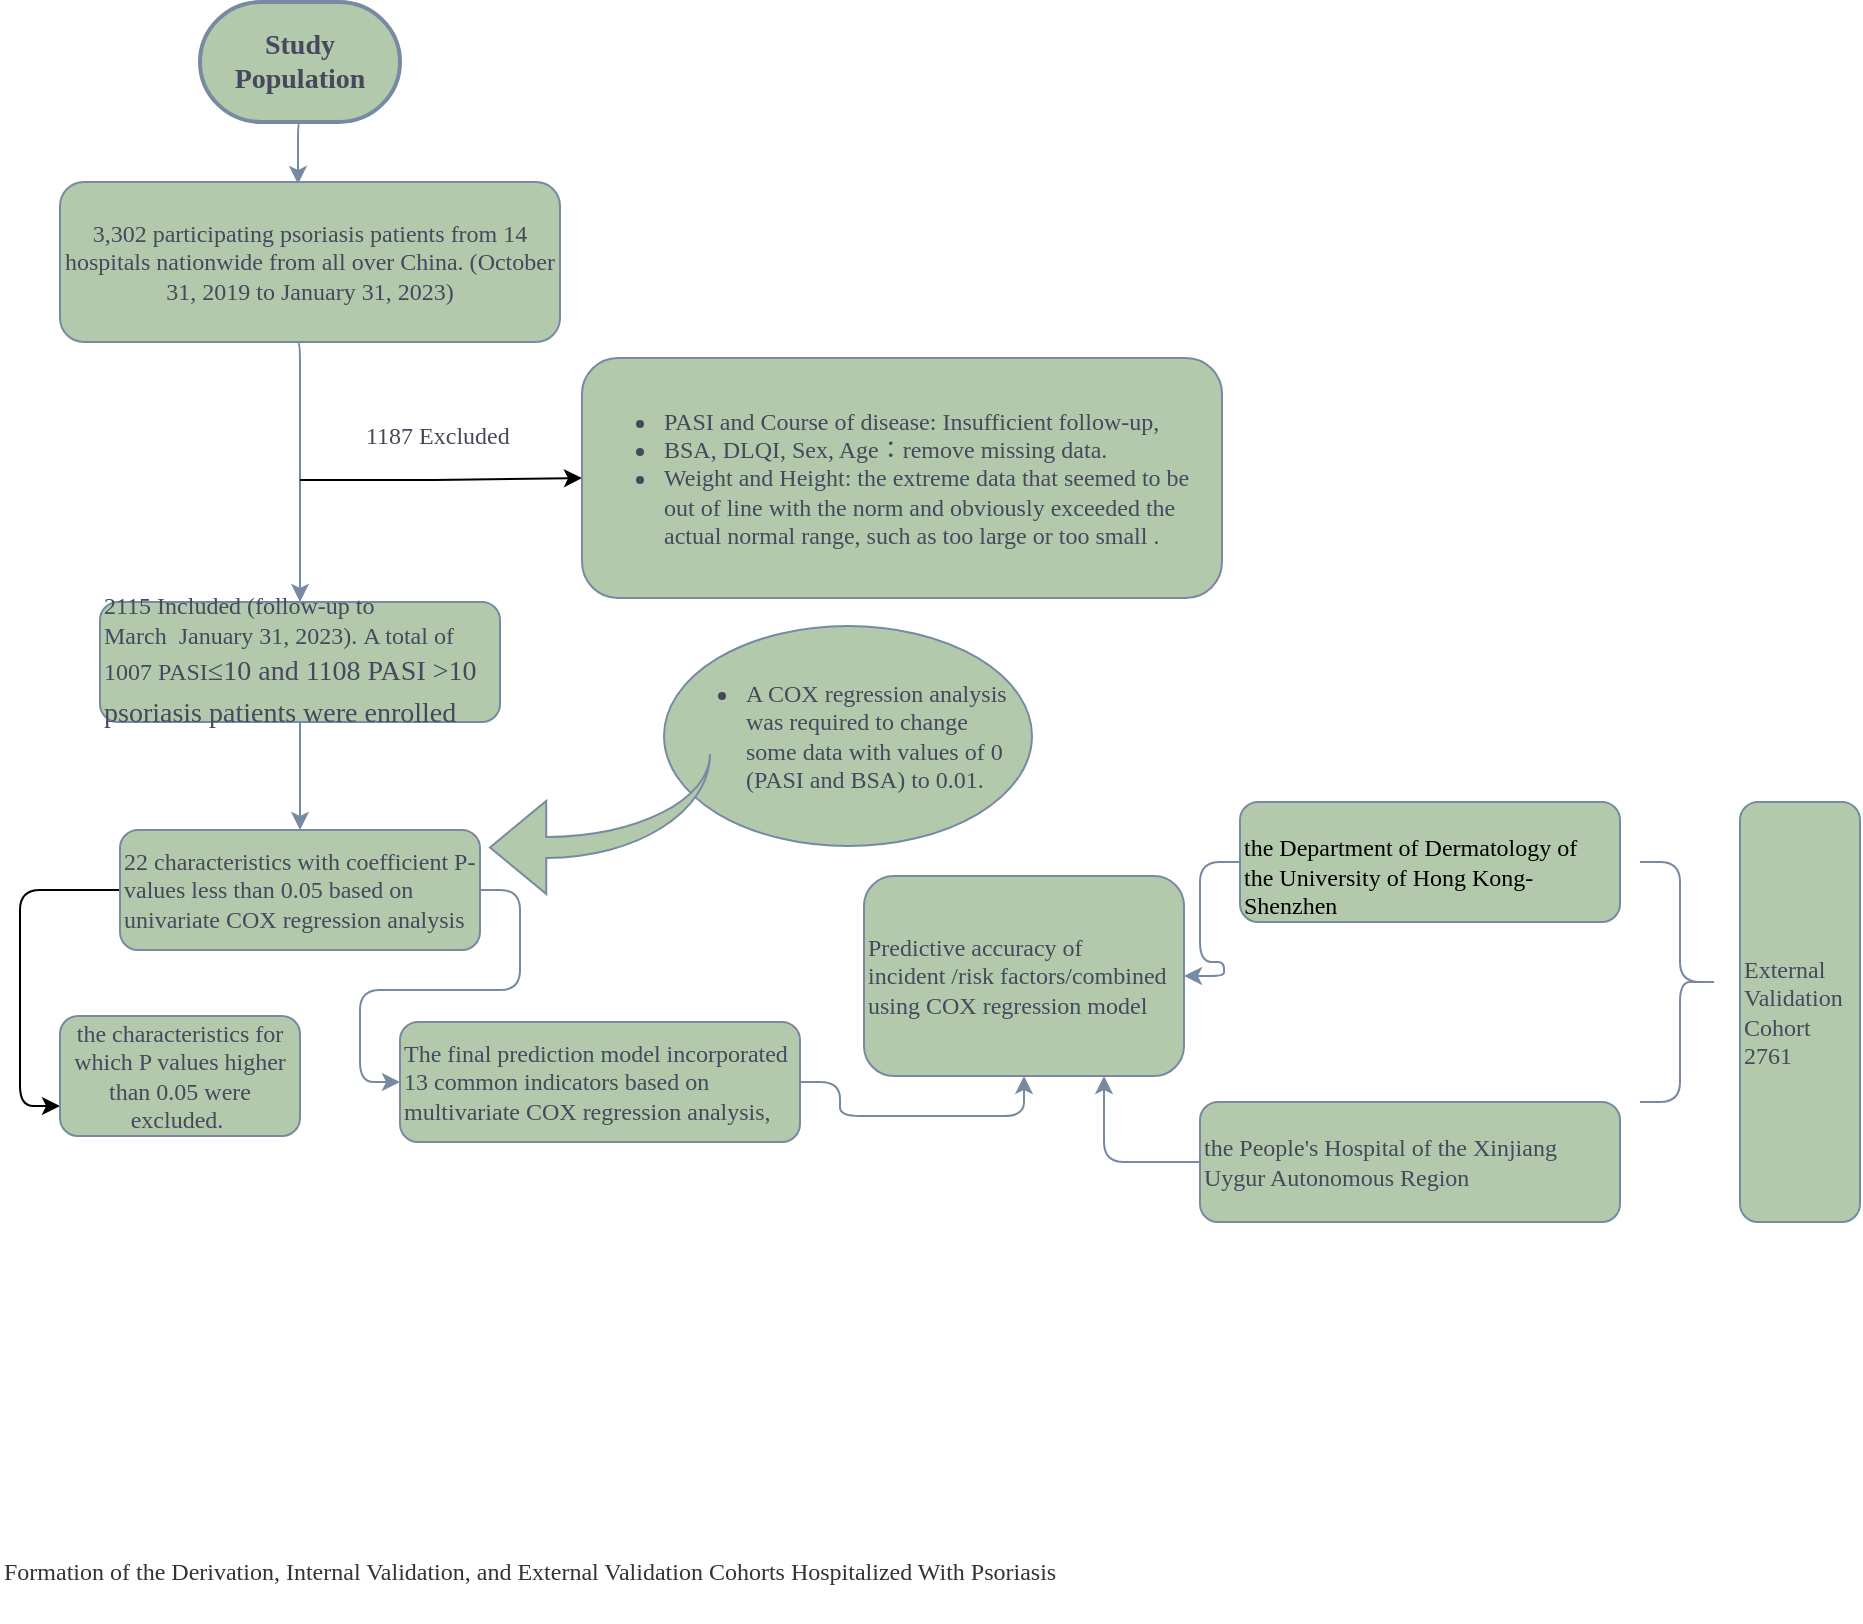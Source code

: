 <mxfile version="21.1.7" type="github">
  <diagram name="第 1 页" id="U4mesdBTffYrPHzzo0_h">
    <mxGraphModel dx="1018" dy="490" grid="0" gridSize="10" guides="1" tooltips="1" connect="1" arrows="1" fold="1" page="1" pageScale="1" pageWidth="1169" pageHeight="827" math="0" shadow="0">
      <root>
        <mxCell id="0" />
        <mxCell id="1" parent="0" />
        <mxCell id="yFWF_R06-EUS3LjBShWH-6" style="edgeStyle=orthogonalEdgeStyle;rounded=1;orthogonalLoop=1;jettySize=auto;html=1;exitX=0.5;exitY=1;exitDx=0;exitDy=0;fontFamily=Times New Roman;labelBackgroundColor=none;verticalAlign=middle;labelBorderColor=none;strokeColor=#788AA3;fontColor=default;" edge="1" parent="1" target="yFWF_R06-EUS3LjBShWH-2">
          <mxGeometry relative="1" as="geometry">
            <mxPoint x="259.0" y="201" as="sourcePoint" />
            <Array as="points">
              <mxPoint x="260" y="280" />
              <mxPoint x="260" y="280" />
            </Array>
          </mxGeometry>
        </mxCell>
        <mxCell id="yFWF_R06-EUS3LjBShWH-2" value="2115 Included (follow-up to March&amp;nbsp;&amp;nbsp;January 31, 2023).&amp;nbsp;A total of 1007 PASI&lt;span style=&quot;font-size:10.5pt;mso-bidi-font-size:12.0pt;line-height:150%;font-family:&lt;br/&gt;宋体;mso-ascii-font-family:&amp;quot;Times New Roman&amp;quot;;mso-fareast-theme-font:minor-fareast;&lt;br/&gt;mso-hansi-font-family:&amp;quot;Times New Roman&amp;quot;;mso-bidi-font-family:&amp;quot;Times New Roman&amp;quot;;&lt;br/&gt;mso-bidi-theme-font:minor-bidi;mso-font-kerning:1.0pt;mso-ansi-language:EN-US;&lt;br/&gt;mso-fareast-language:ZH-CN;mso-bidi-language:AR-SA&quot; lang=&quot;ZH-CN&quot;&gt;≤&lt;/span&gt;&lt;span style=&quot;font-size:10.5pt;mso-bidi-font-size:12.0pt;line-height:150%;font-family:&lt;br/&gt;&amp;quot;Times New Roman&amp;quot;,serif;mso-fareast-font-family:宋体;mso-fareast-theme-font:minor-fareast;&lt;br/&gt;mso-bidi-theme-font:minor-bidi;mso-font-kerning:1.0pt;mso-ansi-language:EN-US;&lt;br/&gt;mso-fareast-language:ZH-CN;mso-bidi-language:AR-SA&quot;&gt;10 and 1108 PASI &amp;gt;10&lt;br/&gt;psoriasis patients were enrolled&lt;/span&gt;" style="rounded=1;whiteSpace=wrap;html=1;fontFamily=Times New Roman;labelBackgroundColor=none;verticalAlign=middle;labelBorderColor=none;fillColor=#B2C9AB;strokeColor=#788AA3;fontColor=#46495D;container=0;align=left;" vertex="1" parent="1">
          <mxGeometry x="160" y="330" width="200" height="60" as="geometry" />
        </mxCell>
        <mxCell id="yFWF_R06-EUS3LjBShWH-3" value="&lt;font color=&quot;#333333&quot;&gt;Formation of the Derivation, Internal Validation, and External Validation Cohorts Hospitalized With Psoriasis&lt;/font&gt;" style="text;whiteSpace=wrap;html=1;fontFamily=Times New Roman;labelBackgroundColor=none;verticalAlign=middle;labelBorderColor=none;fontColor=#46495D;rounded=1;container=0;" vertex="1" parent="1">
          <mxGeometry x="110" y="790" width="560" height="50" as="geometry" />
        </mxCell>
        <mxCell id="yFWF_R06-EUS3LjBShWH-7" value="" style="endArrow=classic;html=1;rounded=1;entryX=0;entryY=0.5;entryDx=0;entryDy=0;fontFamily=Times New Roman;labelBackgroundColor=none;verticalAlign=middle;labelBorderColor=none;strokeColor=#000000;fontColor=default;" edge="1" parent="1" target="yFWF_R06-EUS3LjBShWH-55">
          <mxGeometry width="50" height="50" relative="1" as="geometry">
            <mxPoint x="260" y="269" as="sourcePoint" />
            <mxPoint x="400.0" y="268.0" as="targetPoint" />
            <Array as="points">
              <mxPoint x="327" y="269" />
            </Array>
          </mxGeometry>
        </mxCell>
        <mxCell id="yFWF_R06-EUS3LjBShWH-22" value="External Validation Cohort&lt;br&gt;2761" style="rounded=1;whiteSpace=wrap;html=1;align=left;direction=south;fontFamily=Times New Roman;labelBackgroundColor=none;verticalAlign=middle;labelBorderColor=none;fillColor=#B2C9AB;strokeColor=#788AA3;fontColor=#46495D;container=0;" vertex="1" parent="1">
          <mxGeometry x="980" y="430" width="60" height="210" as="geometry" />
        </mxCell>
        <mxCell id="yFWF_R06-EUS3LjBShWH-23" value="&lt;br&gt;&lt;span style=&quot;border-color: var(--border-color); color: rgb(0, 0, 0); font-size: 12px; font-style: normal; font-variant-ligatures: normal; font-variant-caps: normal; font-weight: 400; letter-spacing: normal; orphans: 2; text-indent: 0px; text-transform: none; widows: 2; word-spacing: 0px; -webkit-text-stroke-width: 0px; text-decoration-thickness: initial; text-decoration-style: initial; text-decoration-color: initial; float: none; display: inline !important;&quot;&gt;the Department of Dermatology of the&amp;nbsp;&lt;/span&gt;&lt;span style=&quot;border-color: var(--border-color); color: rgb(0, 0, 0); font-size: 12px; font-style: normal; font-variant-ligatures: normal; font-variant-caps: normal; font-weight: 400; letter-spacing: normal; orphans: 2; text-indent: 0px; text-transform: none; widows: 2; word-spacing: 0px; -webkit-text-stroke-width: 0px; text-decoration-thickness: initial; text-decoration-style: initial; text-decoration-color: initial; float: none; display: inline !important;&quot;&gt;University of Hong Kong-Shenzhen&lt;/span&gt;&lt;br&gt;" style="rounded=1;whiteSpace=wrap;html=1;align=left;fontFamily=Times New Roman;labelBackgroundColor=none;verticalAlign=middle;labelBorderColor=none;fillColor=#B2C9AB;strokeColor=#788AA3;fontColor=#46495D;container=0;" vertex="1" parent="1">
          <mxGeometry x="730" y="430" width="190" height="60" as="geometry" />
        </mxCell>
        <mxCell id="yFWF_R06-EUS3LjBShWH-24" value="the People&#39;s Hospital of the Xinjiang&lt;br style=&quot;border-color: var(--border-color);&quot;&gt;&lt;span style=&quot;border-color: var(--border-color);&quot;&gt;Uygur Autonomous Region&lt;/span&gt;" style="rounded=1;whiteSpace=wrap;html=1;align=left;fontFamily=Times New Roman;labelBackgroundColor=none;verticalAlign=middle;labelBorderColor=none;fillColor=#B2C9AB;strokeColor=#788AA3;fontColor=#46495D;container=0;" vertex="1" parent="1">
          <mxGeometry x="710" y="580" width="210" height="60" as="geometry" />
        </mxCell>
        <mxCell id="yFWF_R06-EUS3LjBShWH-63" style="edgeStyle=orthogonalEdgeStyle;rounded=1;orthogonalLoop=1;jettySize=auto;html=1;exitX=0;exitY=0.5;exitDx=0;exitDy=0;entryX=0;entryY=0.75;entryDx=0;entryDy=0;" edge="1" parent="1" source="yFWF_R06-EUS3LjBShWH-28" target="yFWF_R06-EUS3LjBShWH-41">
          <mxGeometry relative="1" as="geometry" />
        </mxCell>
        <mxCell id="yFWF_R06-EUS3LjBShWH-28" value="22 characteristics with coefficient P-values less than 0.05&amp;nbsp;based on univariate COX regression analysis" style="rounded=1;whiteSpace=wrap;html=1;align=left;fontFamily=Times New Roman;labelBackgroundColor=none;verticalAlign=middle;labelBorderColor=none;fillColor=#B2C9AB;strokeColor=#788AA3;fontColor=#46495D;container=0;" vertex="1" parent="1">
          <mxGeometry x="170" y="444" width="180" height="60" as="geometry" />
        </mxCell>
        <mxCell id="yFWF_R06-EUS3LjBShWH-30" style="edgeStyle=orthogonalEdgeStyle;rounded=1;orthogonalLoop=1;jettySize=auto;html=1;exitX=0.5;exitY=1;exitDx=0;exitDy=0;entryX=0.5;entryY=0;entryDx=0;entryDy=0;fontFamily=Times New Roman;labelBackgroundColor=none;verticalAlign=middle;labelBorderColor=none;strokeColor=#788AA3;fontColor=default;" edge="1" parent="1" source="yFWF_R06-EUS3LjBShWH-2" target="yFWF_R06-EUS3LjBShWH-28">
          <mxGeometry relative="1" as="geometry">
            <mxPoint x="170" y="500" as="sourcePoint" />
          </mxGeometry>
        </mxCell>
        <mxCell id="yFWF_R06-EUS3LjBShWH-29" value="The final prediction model incorporated 13 common indicators based on multivariate COX regression analysis,&amp;nbsp;" style="rounded=1;whiteSpace=wrap;html=1;align=left;fontFamily=Times New Roman;labelBackgroundColor=none;verticalAlign=middle;labelBorderColor=none;fillColor=#B2C9AB;strokeColor=#788AA3;fontColor=#46495D;container=0;" vertex="1" parent="1">
          <mxGeometry x="310" y="540" width="200" height="60" as="geometry" />
        </mxCell>
        <mxCell id="yFWF_R06-EUS3LjBShWH-31" style="edgeStyle=orthogonalEdgeStyle;rounded=1;orthogonalLoop=1;jettySize=auto;html=1;exitX=1;exitY=0.5;exitDx=0;exitDy=0;entryX=0;entryY=0.5;entryDx=0;entryDy=0;fontFamily=Times New Roman;labelBackgroundColor=none;verticalAlign=middle;labelBorderColor=none;strokeColor=#788AA3;fontColor=default;" edge="1" parent="1" source="yFWF_R06-EUS3LjBShWH-28" target="yFWF_R06-EUS3LjBShWH-29">
          <mxGeometry relative="1" as="geometry" />
        </mxCell>
        <mxCell id="yFWF_R06-EUS3LjBShWH-35" style="edgeStyle=orthogonalEdgeStyle;rounded=1;orthogonalLoop=1;jettySize=auto;html=1;exitX=0.5;exitY=1;exitDx=0;exitDy=0;exitPerimeter=0;fontFamily=Times New Roman;labelBackgroundColor=none;verticalAlign=middle;labelBorderColor=none;strokeColor=#788AA3;fontColor=default;" edge="1" parent="1" source="yFWF_R06-EUS3LjBShWH-34">
          <mxGeometry relative="1" as="geometry">
            <mxPoint x="259.0" y="121" as="targetPoint" />
          </mxGeometry>
        </mxCell>
        <mxCell id="yFWF_R06-EUS3LjBShWH-34" value="&lt;b&gt;&lt;font style=&quot;font-size: 14px;&quot;&gt;Study Population&lt;/font&gt;&lt;/b&gt;" style="strokeWidth=2;html=1;shape=mxgraph.flowchart.terminator;whiteSpace=wrap;fontFamily=Times New Roman;labelBackgroundColor=none;verticalAlign=middle;labelBorderColor=none;fillColor=#B2C9AB;strokeColor=#788AA3;fontColor=#46495D;rounded=1;container=0;" vertex="1" parent="1">
          <mxGeometry x="210" y="30" width="100" height="60" as="geometry" />
        </mxCell>
        <mxCell id="yFWF_R06-EUS3LjBShWH-41" value="&lt;span&gt;&lt;/span&gt;the characteristics for which P values higher than 0.05 were excluded.&lt;span&gt;&amp;nbsp;&lt;/span&gt;" style="rounded=1;whiteSpace=wrap;html=1;fontFamily=Times New Roman;labelBackgroundColor=none;verticalAlign=middle;labelBorderColor=none;fillColor=#B2C9AB;strokeColor=#788AA3;fontColor=#46495D;container=0;" vertex="1" parent="1">
          <mxGeometry x="140" y="537" width="120" height="60" as="geometry" />
        </mxCell>
        <mxCell id="yFWF_R06-EUS3LjBShWH-46" value="&lt;div style=&quot;border-color: var(--border-color);&quot;&gt;Predictive accuracy of incident&amp;nbsp;&lt;span style=&quot;&quot;&gt;/risk&amp;nbsp;&lt;/span&gt;&lt;span style=&quot;&quot;&gt;factors/combined using COX&amp;nbsp;&lt;/span&gt;&lt;span style=&quot;&quot;&gt;regression model&lt;/span&gt;&lt;/div&gt;" style="rounded=1;whiteSpace=wrap;html=1;align=left;fontFamily=Times New Roman;labelBackgroundColor=none;verticalAlign=middle;labelBorderColor=none;fillColor=#B2C9AB;strokeColor=#788AA3;fontColor=#46495D;container=0;" vertex="1" parent="1">
          <mxGeometry x="542" y="467" width="160" height="100" as="geometry" />
        </mxCell>
        <mxCell id="yFWF_R06-EUS3LjBShWH-50" style="edgeStyle=orthogonalEdgeStyle;rounded=1;orthogonalLoop=1;jettySize=auto;html=1;exitX=0;exitY=0.5;exitDx=0;exitDy=0;entryX=1;entryY=0.5;entryDx=0;entryDy=0;fontFamily=Times New Roman;labelBackgroundColor=none;verticalAlign=middle;labelBorderColor=none;strokeColor=#788AA3;fontColor=default;" edge="1" parent="1" source="yFWF_R06-EUS3LjBShWH-23" target="yFWF_R06-EUS3LjBShWH-46">
          <mxGeometry relative="1" as="geometry" />
        </mxCell>
        <mxCell id="yFWF_R06-EUS3LjBShWH-54" value="" style="shape=curlyBracket;whiteSpace=wrap;html=1;rounded=1;flipH=1;labelPosition=right;verticalLabelPosition=middle;align=left;verticalAlign=middle;fontFamily=Times New Roman;labelBackgroundColor=none;labelBorderColor=none;fillColor=#B2C9AB;strokeColor=#788AA3;fontColor=#46495D;container=0;" vertex="1" parent="1">
          <mxGeometry x="930" y="460" width="40" height="120" as="geometry" />
        </mxCell>
        <mxCell id="yFWF_R06-EUS3LjBShWH-55" value="&lt;div style=&quot;border-color: var(--border-color); text-align: left;&quot;&gt;&lt;ul&gt;&lt;li&gt;&lt;span style=&quot;&quot;&gt;PASI and Course of disease: Insufficient follow-up,&lt;/span&gt;&lt;br&gt;&lt;/li&gt;&lt;li&gt;&lt;font&gt;BSA, DLQI, Sex, Age：remove missing data.&amp;nbsp;&lt;/font&gt;&lt;/li&gt;&lt;li&gt;&lt;font&gt;Weight and Height: the extreme data that seemed to be out of line with the norm and obviously exceeded the actual normal range, such as too large or too small .&lt;/font&gt;&lt;/li&gt;&lt;/ul&gt;&lt;/div&gt;" style="rounded=1;whiteSpace=wrap;html=1;fontFamily=Times New Roman;labelBackgroundColor=none;verticalAlign=middle;labelBorderColor=none;fillColor=#B2C9AB;strokeColor=#788AA3;fontColor=#46495D;container=0;" vertex="1" parent="1">
          <mxGeometry x="401" y="208" width="320" height="120" as="geometry" />
        </mxCell>
        <mxCell id="yFWF_R06-EUS3LjBShWH-56" value="1187 Excluded" style="text;whiteSpace=wrap;html=1;fontFamily=Times New Roman;labelBackgroundColor=none;verticalAlign=middle;labelBorderColor=none;fontColor=#46495D;rounded=1;container=0;" vertex="1" parent="1">
          <mxGeometry x="291" y="232" width="100" height="30" as="geometry" />
        </mxCell>
        <mxCell id="yFWF_R06-EUS3LjBShWH-57" value="3,302 participating psoriasis patients from 14 hospitals nationwide from all over China. (&lt;span style=&quot;border-color: var(--border-color); text-align: left;&quot;&gt;October 31, 2019 to January 31, 2023&lt;/span&gt;&lt;span style=&quot;border-color: var(--border-color); text-align: left;&quot;&gt;)&lt;/span&gt;" style="rounded=1;whiteSpace=wrap;html=1;fontFamily=Times New Roman;labelBackgroundColor=none;verticalAlign=middle;labelBorderColor=none;fillColor=#B2C9AB;strokeColor=#788AA3;fontColor=#46495D;container=0;" vertex="1" parent="1">
          <mxGeometry x="140" y="120" width="250" height="80" as="geometry" />
        </mxCell>
        <mxCell id="yFWF_R06-EUS3LjBShWH-60" value="&lt;p style=&quot;line-height: 100%;&quot;&gt;&lt;/p&gt;&lt;ul&gt;&lt;li style=&quot;text-align: left;&quot;&gt;A COX regression analysis was required to change some&amp;nbsp;&lt;span style=&quot;border-color: var(--border-color);&quot;&gt;data with values of 0 (PASI and BSA) to 0.01.&lt;/span&gt;&lt;/li&gt;&lt;/ul&gt;&lt;p&gt;&lt;/p&gt;" style="shape=ellipse;html=1;dashed=0;whiteSpace=wrap;perimeter=ellipsePerimeter;fontFamily=Times New Roman;labelBackgroundColor=none;verticalAlign=middle;labelBorderColor=none;fillColor=#B2C9AB;strokeColor=#788AA3;fontColor=#46495D;rounded=1;container=0;align=center;" vertex="1" parent="1">
          <mxGeometry x="442" y="342" width="184" height="110" as="geometry" />
        </mxCell>
        <mxCell id="yFWF_R06-EUS3LjBShWH-61" value="" style="html=1;shadow=0;dashed=0;align=center;verticalAlign=middle;shape=mxgraph.arrows2.jumpInArrow;dy=5.26;dx=28.12;arrowHead=46.55;rotation=-90;fontFamily=Times New Roman;labelBackgroundColor=none;labelBorderColor=none;fillColor=#B2C9AB;strokeColor=#788AA3;fontColor=#46495D;rounded=1;container=0;direction=north;" vertex="1" parent="1">
          <mxGeometry x="375" y="386" width="70" height="110" as="geometry" />
        </mxCell>
        <mxCell id="yFWF_R06-EUS3LjBShWH-53" style="edgeStyle=orthogonalEdgeStyle;rounded=1;orthogonalLoop=1;jettySize=auto;html=1;exitX=0;exitY=0.5;exitDx=0;exitDy=0;entryX=0.75;entryY=1;entryDx=0;entryDy=0;fontFamily=Times New Roman;labelBackgroundColor=none;verticalAlign=middle;labelBorderColor=none;strokeColor=#788AA3;fontColor=default;" edge="1" parent="1" source="yFWF_R06-EUS3LjBShWH-24" target="yFWF_R06-EUS3LjBShWH-46">
          <mxGeometry relative="1" as="geometry" />
        </mxCell>
        <mxCell id="yFWF_R06-EUS3LjBShWH-52" style="edgeStyle=orthogonalEdgeStyle;rounded=1;orthogonalLoop=1;jettySize=auto;html=1;exitX=1;exitY=0.5;exitDx=0;exitDy=0;entryX=0.5;entryY=1;entryDx=0;entryDy=0;fontFamily=Times New Roman;labelBackgroundColor=none;verticalAlign=middle;labelBorderColor=none;strokeColor=#788AA3;fontColor=default;" edge="1" parent="1" source="yFWF_R06-EUS3LjBShWH-29" target="yFWF_R06-EUS3LjBShWH-46">
          <mxGeometry relative="1" as="geometry" />
        </mxCell>
      </root>
    </mxGraphModel>
  </diagram>
</mxfile>
